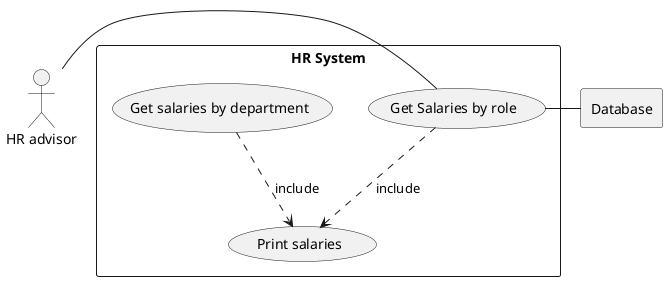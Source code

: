 @startuml

actor HR as "HR advisor"

rectangle Database

rectangle "HR System" {
usecase UC4 as "Get Salaries by role"
usecase UC5 as "Get salaries by department"

usecase UCa as "Print salaries"


HR - UC4
UC4 ..> UCa : include
UC5 ..> UCa : include

UC4 - Database
}

@enduml